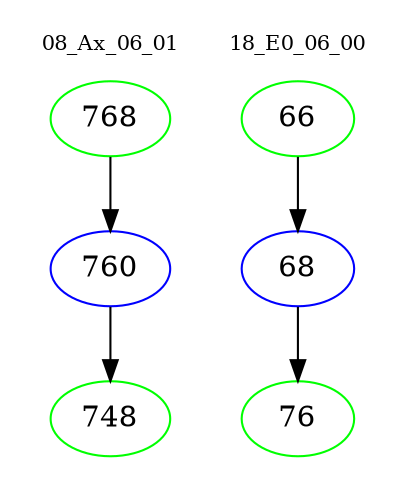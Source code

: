 digraph{
subgraph cluster_0 {
color = white
label = "08_Ax_06_01";
fontsize=10;
T0_768 [label="768", color="green"]
T0_768 -> T0_760 [color="black"]
T0_760 [label="760", color="blue"]
T0_760 -> T0_748 [color="black"]
T0_748 [label="748", color="green"]
}
subgraph cluster_1 {
color = white
label = "18_E0_06_00";
fontsize=10;
T1_66 [label="66", color="green"]
T1_66 -> T1_68 [color="black"]
T1_68 [label="68", color="blue"]
T1_68 -> T1_76 [color="black"]
T1_76 [label="76", color="green"]
}
}
